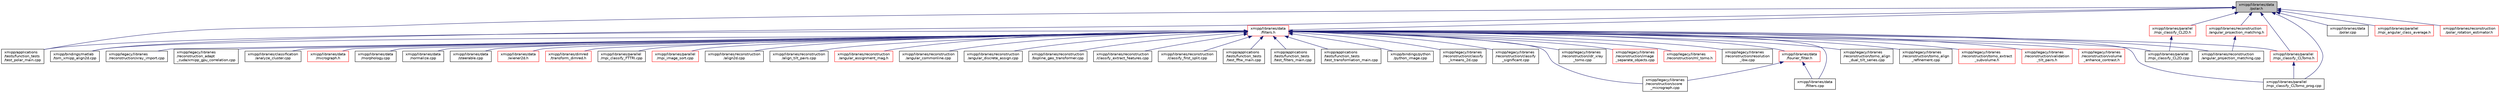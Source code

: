 digraph "xmipp/libraries/data/polar.h"
{
  edge [fontname="Helvetica",fontsize="10",labelfontname="Helvetica",labelfontsize="10"];
  node [fontname="Helvetica",fontsize="10",shape=record];
  Node36 [label="xmipp/libraries/data\l/polar.h",height=0.2,width=0.4,color="black", fillcolor="grey75", style="filled", fontcolor="black"];
  Node36 -> Node37 [dir="back",color="midnightblue",fontsize="10",style="solid",fontname="Helvetica"];
  Node37 [label="xmipp/applications\l/tests/function_tests\l/test_polar_main.cpp",height=0.2,width=0.4,color="black", fillcolor="white", style="filled",URL="$test__polar__main_8cpp.html"];
  Node36 -> Node38 [dir="back",color="midnightblue",fontsize="10",style="solid",fontname="Helvetica"];
  Node38 [label="xmipp/bindings/matlab\l/tom_xmipp_align2d.cpp",height=0.2,width=0.4,color="black", fillcolor="white", style="filled",URL="$tom__xmipp__align2d_8cpp.html"];
  Node36 -> Node39 [dir="back",color="midnightblue",fontsize="10",style="solid",fontname="Helvetica"];
  Node39 [label="xmipp/libraries/data\l/filters.h",height=0.2,width=0.4,color="red", fillcolor="white", style="filled",URL="$filters_8h.html"];
  Node39 -> Node40 [dir="back",color="midnightblue",fontsize="10",style="solid",fontname="Helvetica"];
  Node40 [label="xmipp/applications\l/tests/function_tests\l/test_fftw_main.cpp",height=0.2,width=0.4,color="black", fillcolor="white", style="filled",URL="$test__fftw__main_8cpp.html"];
  Node39 -> Node41 [dir="back",color="midnightblue",fontsize="10",style="solid",fontname="Helvetica"];
  Node41 [label="xmipp/applications\l/tests/function_tests\l/test_filters_main.cpp",height=0.2,width=0.4,color="black", fillcolor="white", style="filled",URL="$test__filters__main_8cpp.html"];
  Node39 -> Node37 [dir="back",color="midnightblue",fontsize="10",style="solid",fontname="Helvetica"];
  Node39 -> Node42 [dir="back",color="midnightblue",fontsize="10",style="solid",fontname="Helvetica"];
  Node42 [label="xmipp/applications\l/tests/function_tests\l/test_transformation_main.cpp",height=0.2,width=0.4,color="black", fillcolor="white", style="filled",URL="$test__transformation__main_8cpp.html"];
  Node39 -> Node38 [dir="back",color="midnightblue",fontsize="10",style="solid",fontname="Helvetica"];
  Node39 -> Node43 [dir="back",color="midnightblue",fontsize="10",style="solid",fontname="Helvetica"];
  Node43 [label="xmipp/bindings/python\l/python_image.cpp",height=0.2,width=0.4,color="black", fillcolor="white", style="filled",URL="$python__image_8cpp.html"];
  Node39 -> Node44 [dir="back",color="midnightblue",fontsize="10",style="solid",fontname="Helvetica"];
  Node44 [label="xmipp/legacy/libraries\l/reconstruction/classify\l_kmeans_2d.cpp",height=0.2,width=0.4,color="black", fillcolor="white", style="filled",URL="$classify__kmeans__2d_8cpp.html"];
  Node39 -> Node45 [dir="back",color="midnightblue",fontsize="10",style="solid",fontname="Helvetica"];
  Node45 [label="xmipp/legacy/libraries\l/reconstruction/classify\l_significant.cpp",height=0.2,width=0.4,color="black", fillcolor="white", style="filled",URL="$classify__significant_8cpp.html"];
  Node39 -> Node46 [dir="back",color="midnightblue",fontsize="10",style="solid",fontname="Helvetica"];
  Node46 [label="xmipp/legacy/libraries\l/reconstruction/idr_xray\l_tomo.cpp",height=0.2,width=0.4,color="black", fillcolor="white", style="filled",URL="$idr__xray__tomo_8cpp.html"];
  Node39 -> Node47 [dir="back",color="midnightblue",fontsize="10",style="solid",fontname="Helvetica"];
  Node47 [label="xmipp/legacy/libraries\l/reconstruction/image\l_separate_objects.cpp",height=0.2,width=0.4,color="red", fillcolor="white", style="filled",URL="$image__separate__objects_8cpp.html"];
  Node39 -> Node49 [dir="back",color="midnightblue",fontsize="10",style="solid",fontname="Helvetica"];
  Node49 [label="xmipp/legacy/libraries\l/reconstruction/ml_tomo.h",height=0.2,width=0.4,color="red", fillcolor="white", style="filled",URL="$ml__tomo_8h.html"];
  Node39 -> Node52 [dir="back",color="midnightblue",fontsize="10",style="solid",fontname="Helvetica"];
  Node52 [label="xmipp/legacy/libraries\l/reconstruction/resolution\l_ibw.cpp",height=0.2,width=0.4,color="black", fillcolor="white", style="filled",URL="$resolution__ibw_8cpp.html"];
  Node39 -> Node53 [dir="back",color="midnightblue",fontsize="10",style="solid",fontname="Helvetica"];
  Node53 [label="xmipp/legacy/libraries\l/reconstruction/score\l_micrograph.cpp",height=0.2,width=0.4,color="black", fillcolor="white", style="filled",URL="$score__micrograph_8cpp.html"];
  Node39 -> Node54 [dir="back",color="midnightblue",fontsize="10",style="solid",fontname="Helvetica"];
  Node54 [label="xmipp/legacy/libraries\l/reconstruction/tomo_align\l_dual_tilt_series.cpp",height=0.2,width=0.4,color="black", fillcolor="white", style="filled",URL="$tomo__align__dual__tilt__series_8cpp.html"];
  Node39 -> Node55 [dir="back",color="midnightblue",fontsize="10",style="solid",fontname="Helvetica"];
  Node55 [label="xmipp/legacy/libraries\l/reconstruction/tomo_align\l_refinement.cpp",height=0.2,width=0.4,color="black", fillcolor="white", style="filled",URL="$tomo__align__refinement_8cpp.html"];
  Node39 -> Node56 [dir="back",color="midnightblue",fontsize="10",style="solid",fontname="Helvetica"];
  Node56 [label="xmipp/legacy/libraries\l/reconstruction/tomo_extract\l_subvolume.h",height=0.2,width=0.4,color="red", fillcolor="white", style="filled",URL="$tomo__extract__subvolume_8h.html"];
  Node39 -> Node60 [dir="back",color="midnightblue",fontsize="10",style="solid",fontname="Helvetica"];
  Node60 [label="xmipp/legacy/libraries\l/reconstruction/validation\l_tilt_pairs.h",height=0.2,width=0.4,color="red", fillcolor="white", style="filled",URL="$validation__tilt__pairs_8h.html"];
  Node39 -> Node63 [dir="back",color="midnightblue",fontsize="10",style="solid",fontname="Helvetica"];
  Node63 [label="xmipp/legacy/libraries\l/reconstruction/volume\l_enhance_contrast.h",height=0.2,width=0.4,color="red", fillcolor="white", style="filled",URL="$volume__enhance__contrast_8h.html"];
  Node39 -> Node66 [dir="back",color="midnightblue",fontsize="10",style="solid",fontname="Helvetica"];
  Node66 [label="xmipp/legacy/libraries\l/reconstruction/xray_import.cpp",height=0.2,width=0.4,color="black", fillcolor="white", style="filled",URL="$xray__import_8cpp.html"];
  Node39 -> Node67 [dir="back",color="midnightblue",fontsize="10",style="solid",fontname="Helvetica"];
  Node67 [label="xmipp/legacy/libraries\l/reconstruction_adapt\l_cuda/xmipp_gpu_correlation.cpp",height=0.2,width=0.4,color="black", fillcolor="white", style="filled",URL="$xmipp__gpu__correlation_8cpp.html"];
  Node39 -> Node68 [dir="back",color="midnightblue",fontsize="10",style="solid",fontname="Helvetica"];
  Node68 [label="xmipp/libraries/classification\l/analyze_cluster.cpp",height=0.2,width=0.4,color="black", fillcolor="white", style="filled",URL="$analyze__cluster_8cpp.html"];
  Node39 -> Node69 [dir="back",color="midnightblue",fontsize="10",style="solid",fontname="Helvetica"];
  Node69 [label="xmipp/libraries/data\l/filters.cpp",height=0.2,width=0.4,color="black", fillcolor="white", style="filled",URL="$filters_8cpp.html"];
  Node39 -> Node70 [dir="back",color="midnightblue",fontsize="10",style="solid",fontname="Helvetica"];
  Node70 [label="xmipp/libraries/data\l/fourier_filter.h",height=0.2,width=0.4,color="red", fillcolor="white", style="filled",URL="$fourier__filter_8h.html"];
  Node70 -> Node53 [dir="back",color="midnightblue",fontsize="10",style="solid",fontname="Helvetica"];
  Node70 -> Node69 [dir="back",color="midnightblue",fontsize="10",style="solid",fontname="Helvetica"];
  Node39 -> Node187 [dir="back",color="midnightblue",fontsize="10",style="solid",fontname="Helvetica"];
  Node187 [label="xmipp/libraries/data\l/micrograph.h",height=0.2,width=0.4,color="red", fillcolor="white", style="filled",URL="$micrograph_8h.html"];
  Node39 -> Node206 [dir="back",color="midnightblue",fontsize="10",style="solid",fontname="Helvetica"];
  Node206 [label="xmipp/libraries/data\l/morphology.cpp",height=0.2,width=0.4,color="black", fillcolor="white", style="filled",URL="$morphology_8cpp.html"];
  Node39 -> Node207 [dir="back",color="midnightblue",fontsize="10",style="solid",fontname="Helvetica"];
  Node207 [label="xmipp/libraries/data\l/normalize.cpp",height=0.2,width=0.4,color="black", fillcolor="white", style="filled",URL="$normalize_8cpp.html"];
  Node39 -> Node208 [dir="back",color="midnightblue",fontsize="10",style="solid",fontname="Helvetica"];
  Node208 [label="xmipp/libraries/data\l/steerable.cpp",height=0.2,width=0.4,color="black", fillcolor="white", style="filled",URL="$steerable_8cpp.html"];
  Node39 -> Node209 [dir="back",color="midnightblue",fontsize="10",style="solid",fontname="Helvetica"];
  Node209 [label="xmipp/libraries/data\l/wiener2d.h",height=0.2,width=0.4,color="red", fillcolor="white", style="filled",URL="$wiener2d_8h.html"];
  Node39 -> Node215 [dir="back",color="midnightblue",fontsize="10",style="solid",fontname="Helvetica"];
  Node215 [label="xmipp/libraries/dimred\l/transform_dimred.h",height=0.2,width=0.4,color="red", fillcolor="white", style="filled",URL="$transform__dimred_8h.html"];
  Node39 -> Node218 [dir="back",color="midnightblue",fontsize="10",style="solid",fontname="Helvetica"];
  Node218 [label="xmipp/libraries/parallel\l/mpi_classify_CL2D.cpp",height=0.2,width=0.4,color="black", fillcolor="white", style="filled",URL="$mpi__classify__CL2D_8cpp.html"];
  Node39 -> Node219 [dir="back",color="midnightblue",fontsize="10",style="solid",fontname="Helvetica"];
  Node219 [label="xmipp/libraries/parallel\l/mpi_classify_CLTomo.h",height=0.2,width=0.4,color="red", fillcolor="white", style="filled",URL="$mpi__classify__CLTomo_8h.html"];
  Node219 -> Node221 [dir="back",color="midnightblue",fontsize="10",style="solid",fontname="Helvetica"];
  Node221 [label="xmipp/libraries/parallel\l/mpi_classify_CLTomo_prog.cpp",height=0.2,width=0.4,color="black", fillcolor="white", style="filled",URL="$mpi__classify__CLTomo__prog_8cpp.html"];
  Node39 -> Node221 [dir="back",color="midnightblue",fontsize="10",style="solid",fontname="Helvetica"];
  Node39 -> Node222 [dir="back",color="midnightblue",fontsize="10",style="solid",fontname="Helvetica"];
  Node222 [label="xmipp/libraries/parallel\l/mpi_classify_FTTRI.cpp",height=0.2,width=0.4,color="black", fillcolor="white", style="filled",URL="$mpi__classify__FTTRI_8cpp.html"];
  Node39 -> Node223 [dir="back",color="midnightblue",fontsize="10",style="solid",fontname="Helvetica"];
  Node223 [label="xmipp/libraries/parallel\l/mpi_image_sort.cpp",height=0.2,width=0.4,color="red", fillcolor="white", style="filled",URL="$mpi__image__sort_8cpp.html"];
  Node39 -> Node225 [dir="back",color="midnightblue",fontsize="10",style="solid",fontname="Helvetica"];
  Node225 [label="xmipp/libraries/reconstruction\l/align2d.cpp",height=0.2,width=0.4,color="black", fillcolor="white", style="filled",URL="$align2d_8cpp.html"];
  Node39 -> Node226 [dir="back",color="midnightblue",fontsize="10",style="solid",fontname="Helvetica"];
  Node226 [label="xmipp/libraries/reconstruction\l/align_tilt_pairs.cpp",height=0.2,width=0.4,color="black", fillcolor="white", style="filled",URL="$align__tilt__pairs_8cpp.html"];
  Node39 -> Node227 [dir="back",color="midnightblue",fontsize="10",style="solid",fontname="Helvetica"];
  Node227 [label="xmipp/libraries/reconstruction\l/angular_assignment_mag.h",height=0.2,width=0.4,color="red", fillcolor="white", style="filled",URL="$angular__assignment__mag_8h.html"];
  Node39 -> Node233 [dir="back",color="midnightblue",fontsize="10",style="solid",fontname="Helvetica"];
  Node233 [label="xmipp/libraries/reconstruction\l/angular_commonline.cpp",height=0.2,width=0.4,color="black", fillcolor="white", style="filled",URL="$angular__commonline_8cpp.html"];
  Node39 -> Node234 [dir="back",color="midnightblue",fontsize="10",style="solid",fontname="Helvetica"];
  Node234 [label="xmipp/libraries/reconstruction\l/angular_discrete_assign.cpp",height=0.2,width=0.4,color="black", fillcolor="white", style="filled",URL="$angular__discrete__assign_8cpp.html"];
  Node39 -> Node235 [dir="back",color="midnightblue",fontsize="10",style="solid",fontname="Helvetica"];
  Node235 [label="xmipp/libraries/reconstruction\l/angular_projection_matching.cpp",height=0.2,width=0.4,color="black", fillcolor="white", style="filled",URL="$angular__projection__matching_8cpp.html"];
  Node39 -> Node236 [dir="back",color="midnightblue",fontsize="10",style="solid",fontname="Helvetica"];
  Node236 [label="xmipp/libraries/reconstruction\l/bspline_geo_transformer.cpp",height=0.2,width=0.4,color="black", fillcolor="white", style="filled",URL="$bspline__geo__transformer_8cpp.html"];
  Node39 -> Node237 [dir="back",color="midnightblue",fontsize="10",style="solid",fontname="Helvetica"];
  Node237 [label="xmipp/libraries/reconstruction\l/classify_extract_features.cpp",height=0.2,width=0.4,color="black", fillcolor="white", style="filled",URL="$classify__extract__features_8cpp.html"];
  Node39 -> Node238 [dir="back",color="midnightblue",fontsize="10",style="solid",fontname="Helvetica"];
  Node238 [label="xmipp/libraries/reconstruction\l/classify_first_split.cpp",height=0.2,width=0.4,color="black", fillcolor="white", style="filled",URL="$classify__first__split_8cpp.html"];
  Node36 -> Node294 [dir="back",color="midnightblue",fontsize="10",style="solid",fontname="Helvetica"];
  Node294 [label="xmipp/libraries/data\l/polar.cpp",height=0.2,width=0.4,color="black", fillcolor="white", style="filled",URL="$polar_8cpp.html"];
  Node36 -> Node295 [dir="back",color="midnightblue",fontsize="10",style="solid",fontname="Helvetica"];
  Node295 [label="xmipp/libraries/parallel\l/mpi_angular_class_average.h",height=0.2,width=0.4,color="red", fillcolor="white", style="filled",URL="$mpi__angular__class__average_8h.html"];
  Node36 -> Node298 [dir="back",color="midnightblue",fontsize="10",style="solid",fontname="Helvetica"];
  Node298 [label="xmipp/libraries/parallel\l/mpi_classify_CL2D.h",height=0.2,width=0.4,color="red", fillcolor="white", style="filled",URL="$mpi__classify__CL2D_8h.html"];
  Node298 -> Node218 [dir="back",color="midnightblue",fontsize="10",style="solid",fontname="Helvetica"];
  Node36 -> Node219 [dir="back",color="midnightblue",fontsize="10",style="solid",fontname="Helvetica"];
  Node36 -> Node221 [dir="back",color="midnightblue",fontsize="10",style="solid",fontname="Helvetica"];
  Node36 -> Node300 [dir="back",color="midnightblue",fontsize="10",style="solid",fontname="Helvetica"];
  Node300 [label="xmipp/libraries/reconstruction\l/angular_projection_matching.h",height=0.2,width=0.4,color="red", fillcolor="white", style="filled",URL="$angular__projection__matching_8h.html"];
  Node300 -> Node235 [dir="back",color="midnightblue",fontsize="10",style="solid",fontname="Helvetica"];
  Node36 -> Node305 [dir="back",color="midnightblue",fontsize="10",style="solid",fontname="Helvetica"];
  Node305 [label="xmipp/libraries/reconstruction\l/polar_rotation_estimator.h",height=0.2,width=0.4,color="red", fillcolor="white", style="filled",URL="$polar__rotation__estimator_8h.html"];
}
